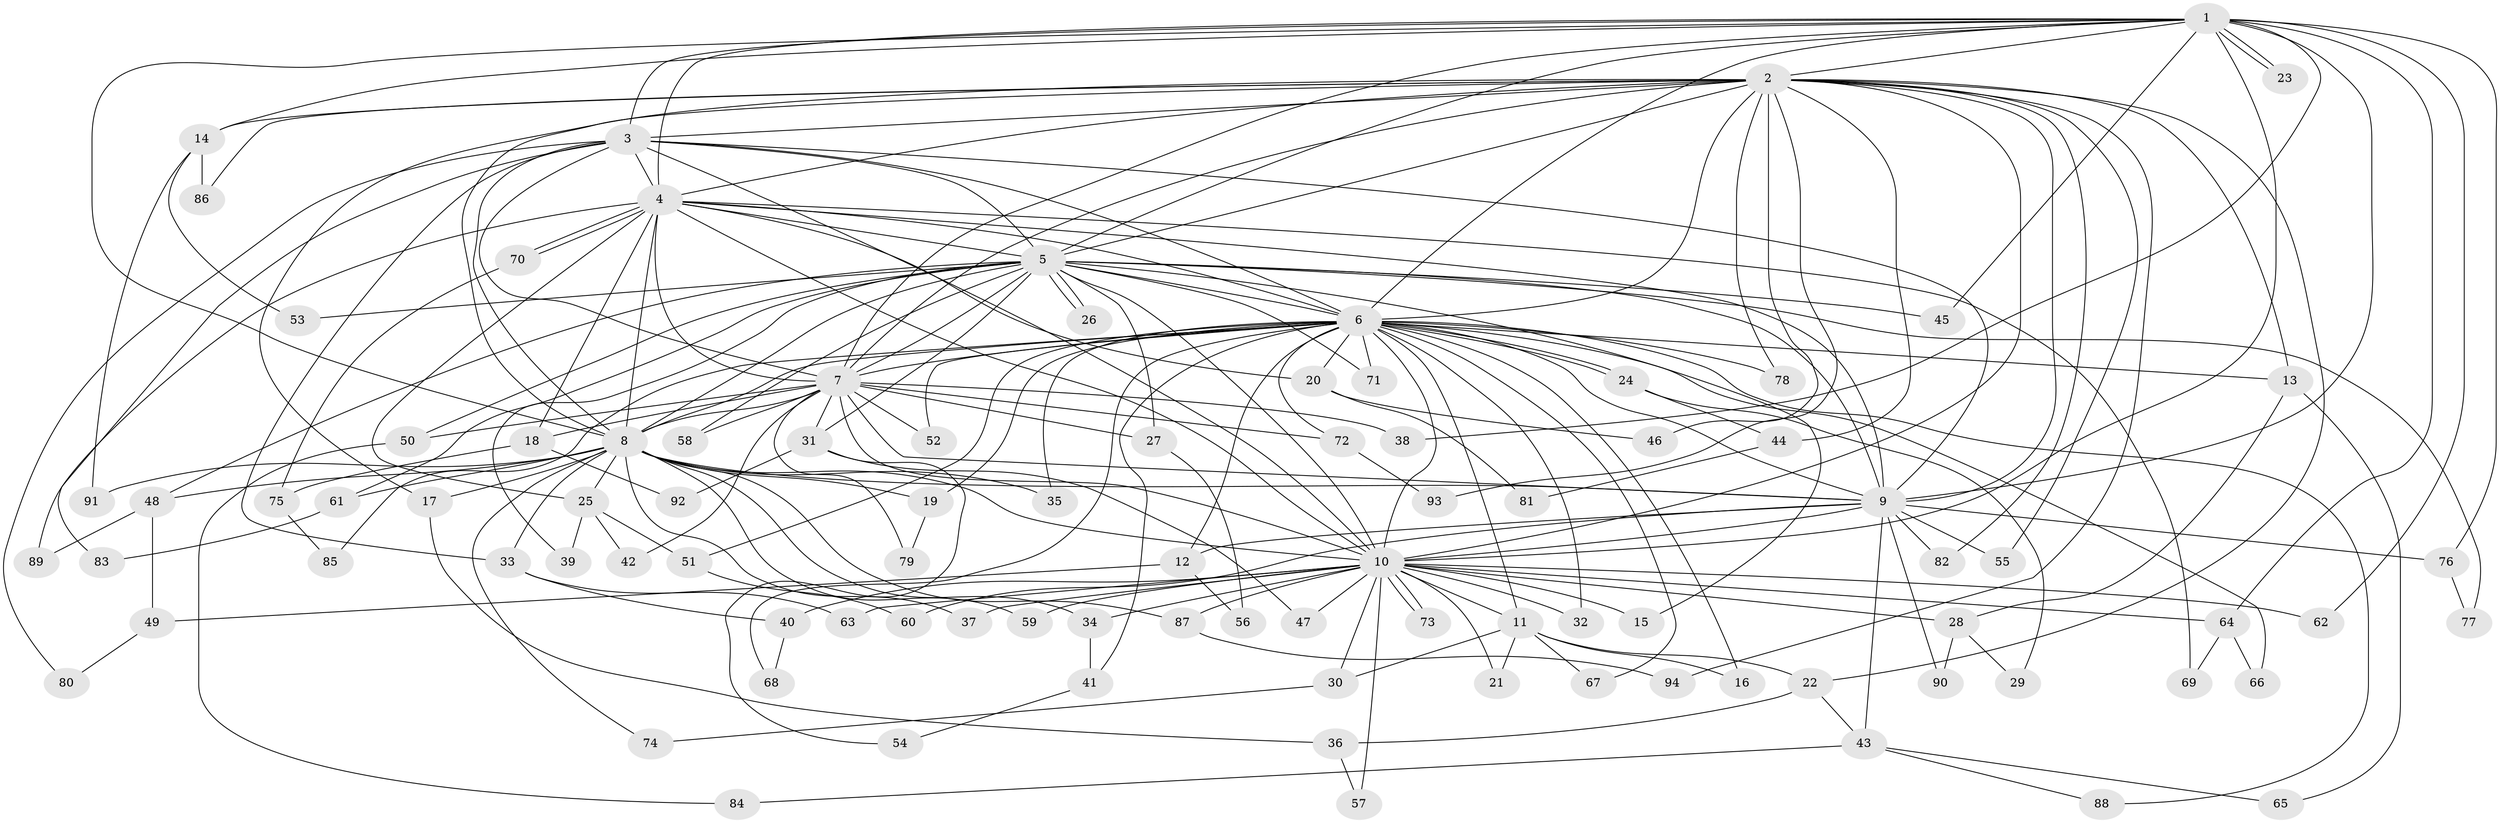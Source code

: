 // Generated by graph-tools (version 1.1) at 2025/49/03/09/25 03:49:40]
// undirected, 94 vertices, 213 edges
graph export_dot {
graph [start="1"]
  node [color=gray90,style=filled];
  1;
  2;
  3;
  4;
  5;
  6;
  7;
  8;
  9;
  10;
  11;
  12;
  13;
  14;
  15;
  16;
  17;
  18;
  19;
  20;
  21;
  22;
  23;
  24;
  25;
  26;
  27;
  28;
  29;
  30;
  31;
  32;
  33;
  34;
  35;
  36;
  37;
  38;
  39;
  40;
  41;
  42;
  43;
  44;
  45;
  46;
  47;
  48;
  49;
  50;
  51;
  52;
  53;
  54;
  55;
  56;
  57;
  58;
  59;
  60;
  61;
  62;
  63;
  64;
  65;
  66;
  67;
  68;
  69;
  70;
  71;
  72;
  73;
  74;
  75;
  76;
  77;
  78;
  79;
  80;
  81;
  82;
  83;
  84;
  85;
  86;
  87;
  88;
  89;
  90;
  91;
  92;
  93;
  94;
  1 -- 2;
  1 -- 3;
  1 -- 4;
  1 -- 5;
  1 -- 6;
  1 -- 7;
  1 -- 8;
  1 -- 9;
  1 -- 10;
  1 -- 14;
  1 -- 23;
  1 -- 23;
  1 -- 38;
  1 -- 45;
  1 -- 62;
  1 -- 64;
  1 -- 76;
  2 -- 3;
  2 -- 4;
  2 -- 5;
  2 -- 6;
  2 -- 7;
  2 -- 8;
  2 -- 9;
  2 -- 10;
  2 -- 13;
  2 -- 14;
  2 -- 17;
  2 -- 22;
  2 -- 44;
  2 -- 46;
  2 -- 55;
  2 -- 78;
  2 -- 82;
  2 -- 86;
  2 -- 93;
  2 -- 94;
  3 -- 4;
  3 -- 5;
  3 -- 6;
  3 -- 7;
  3 -- 8;
  3 -- 9;
  3 -- 10;
  3 -- 33;
  3 -- 80;
  3 -- 83;
  4 -- 5;
  4 -- 6;
  4 -- 7;
  4 -- 8;
  4 -- 9;
  4 -- 10;
  4 -- 18;
  4 -- 20;
  4 -- 25;
  4 -- 69;
  4 -- 70;
  4 -- 70;
  4 -- 89;
  5 -- 6;
  5 -- 7;
  5 -- 8;
  5 -- 9;
  5 -- 10;
  5 -- 15;
  5 -- 26;
  5 -- 26;
  5 -- 27;
  5 -- 31;
  5 -- 39;
  5 -- 45;
  5 -- 48;
  5 -- 50;
  5 -- 53;
  5 -- 58;
  5 -- 61;
  5 -- 71;
  5 -- 77;
  6 -- 7;
  6 -- 8;
  6 -- 9;
  6 -- 10;
  6 -- 11;
  6 -- 12;
  6 -- 13;
  6 -- 16;
  6 -- 19;
  6 -- 20;
  6 -- 24;
  6 -- 24;
  6 -- 32;
  6 -- 35;
  6 -- 41;
  6 -- 51;
  6 -- 52;
  6 -- 66;
  6 -- 67;
  6 -- 68;
  6 -- 71;
  6 -- 72;
  6 -- 78;
  6 -- 85;
  6 -- 88;
  7 -- 8;
  7 -- 9;
  7 -- 10;
  7 -- 18;
  7 -- 27;
  7 -- 31;
  7 -- 38;
  7 -- 42;
  7 -- 50;
  7 -- 52;
  7 -- 58;
  7 -- 72;
  7 -- 79;
  8 -- 9;
  8 -- 10;
  8 -- 17;
  8 -- 19;
  8 -- 25;
  8 -- 33;
  8 -- 34;
  8 -- 35;
  8 -- 37;
  8 -- 48;
  8 -- 59;
  8 -- 61;
  8 -- 74;
  8 -- 87;
  8 -- 91;
  9 -- 10;
  9 -- 12;
  9 -- 43;
  9 -- 55;
  9 -- 60;
  9 -- 76;
  9 -- 82;
  9 -- 90;
  10 -- 11;
  10 -- 15;
  10 -- 21;
  10 -- 28;
  10 -- 30;
  10 -- 32;
  10 -- 34;
  10 -- 37;
  10 -- 40;
  10 -- 47;
  10 -- 57;
  10 -- 59;
  10 -- 62;
  10 -- 63;
  10 -- 64;
  10 -- 73;
  10 -- 73;
  10 -- 87;
  11 -- 16;
  11 -- 21;
  11 -- 22;
  11 -- 30;
  11 -- 67;
  12 -- 49;
  12 -- 56;
  13 -- 28;
  13 -- 65;
  14 -- 53;
  14 -- 86;
  14 -- 91;
  17 -- 36;
  18 -- 75;
  18 -- 92;
  19 -- 79;
  20 -- 46;
  20 -- 81;
  22 -- 36;
  22 -- 43;
  24 -- 29;
  24 -- 44;
  25 -- 39;
  25 -- 42;
  25 -- 51;
  27 -- 56;
  28 -- 29;
  28 -- 90;
  30 -- 74;
  31 -- 47;
  31 -- 54;
  31 -- 92;
  33 -- 40;
  33 -- 63;
  34 -- 41;
  36 -- 57;
  40 -- 68;
  41 -- 54;
  43 -- 65;
  43 -- 84;
  43 -- 88;
  44 -- 81;
  48 -- 49;
  48 -- 89;
  49 -- 80;
  50 -- 84;
  51 -- 60;
  61 -- 83;
  64 -- 66;
  64 -- 69;
  70 -- 75;
  72 -- 93;
  75 -- 85;
  76 -- 77;
  87 -- 94;
}
